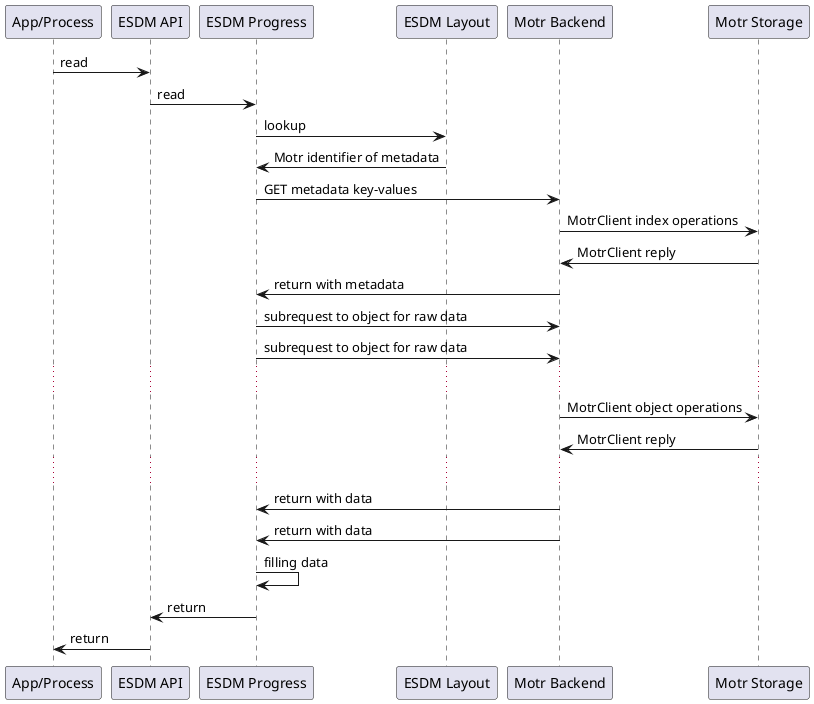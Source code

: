 @startuml

participant "App/Process" as proc
participant "ESDM API" as ESDM

participant "ESDM Progress" as progress
participant "ESDM Layout" as layout

participant "Motr Backend" as backend
participant "Motr Storage" as storage


proc -> ESDM: read
ESDM -> progress: read
progress -> layout: lookup
layout -> progress: Motr identifier of metadata

progress -> backend: GET metadata key-values
backend -> storage:  MotrClient index operations
backend <- storage:  MotrClient reply
progress <- backend: return with metadata

progress -> backend: subrequest to object for raw data
progress -> backend: subrequest to object for raw data

...

backend -> storage:  MotrClient object operations
backend <- storage:  MotrClient reply

...

progress <- backend: return with data
progress <- backend: return with data

progress -> progress: filling data

ESDM <- progress: return
proc <- ESDM: return



@enduml
